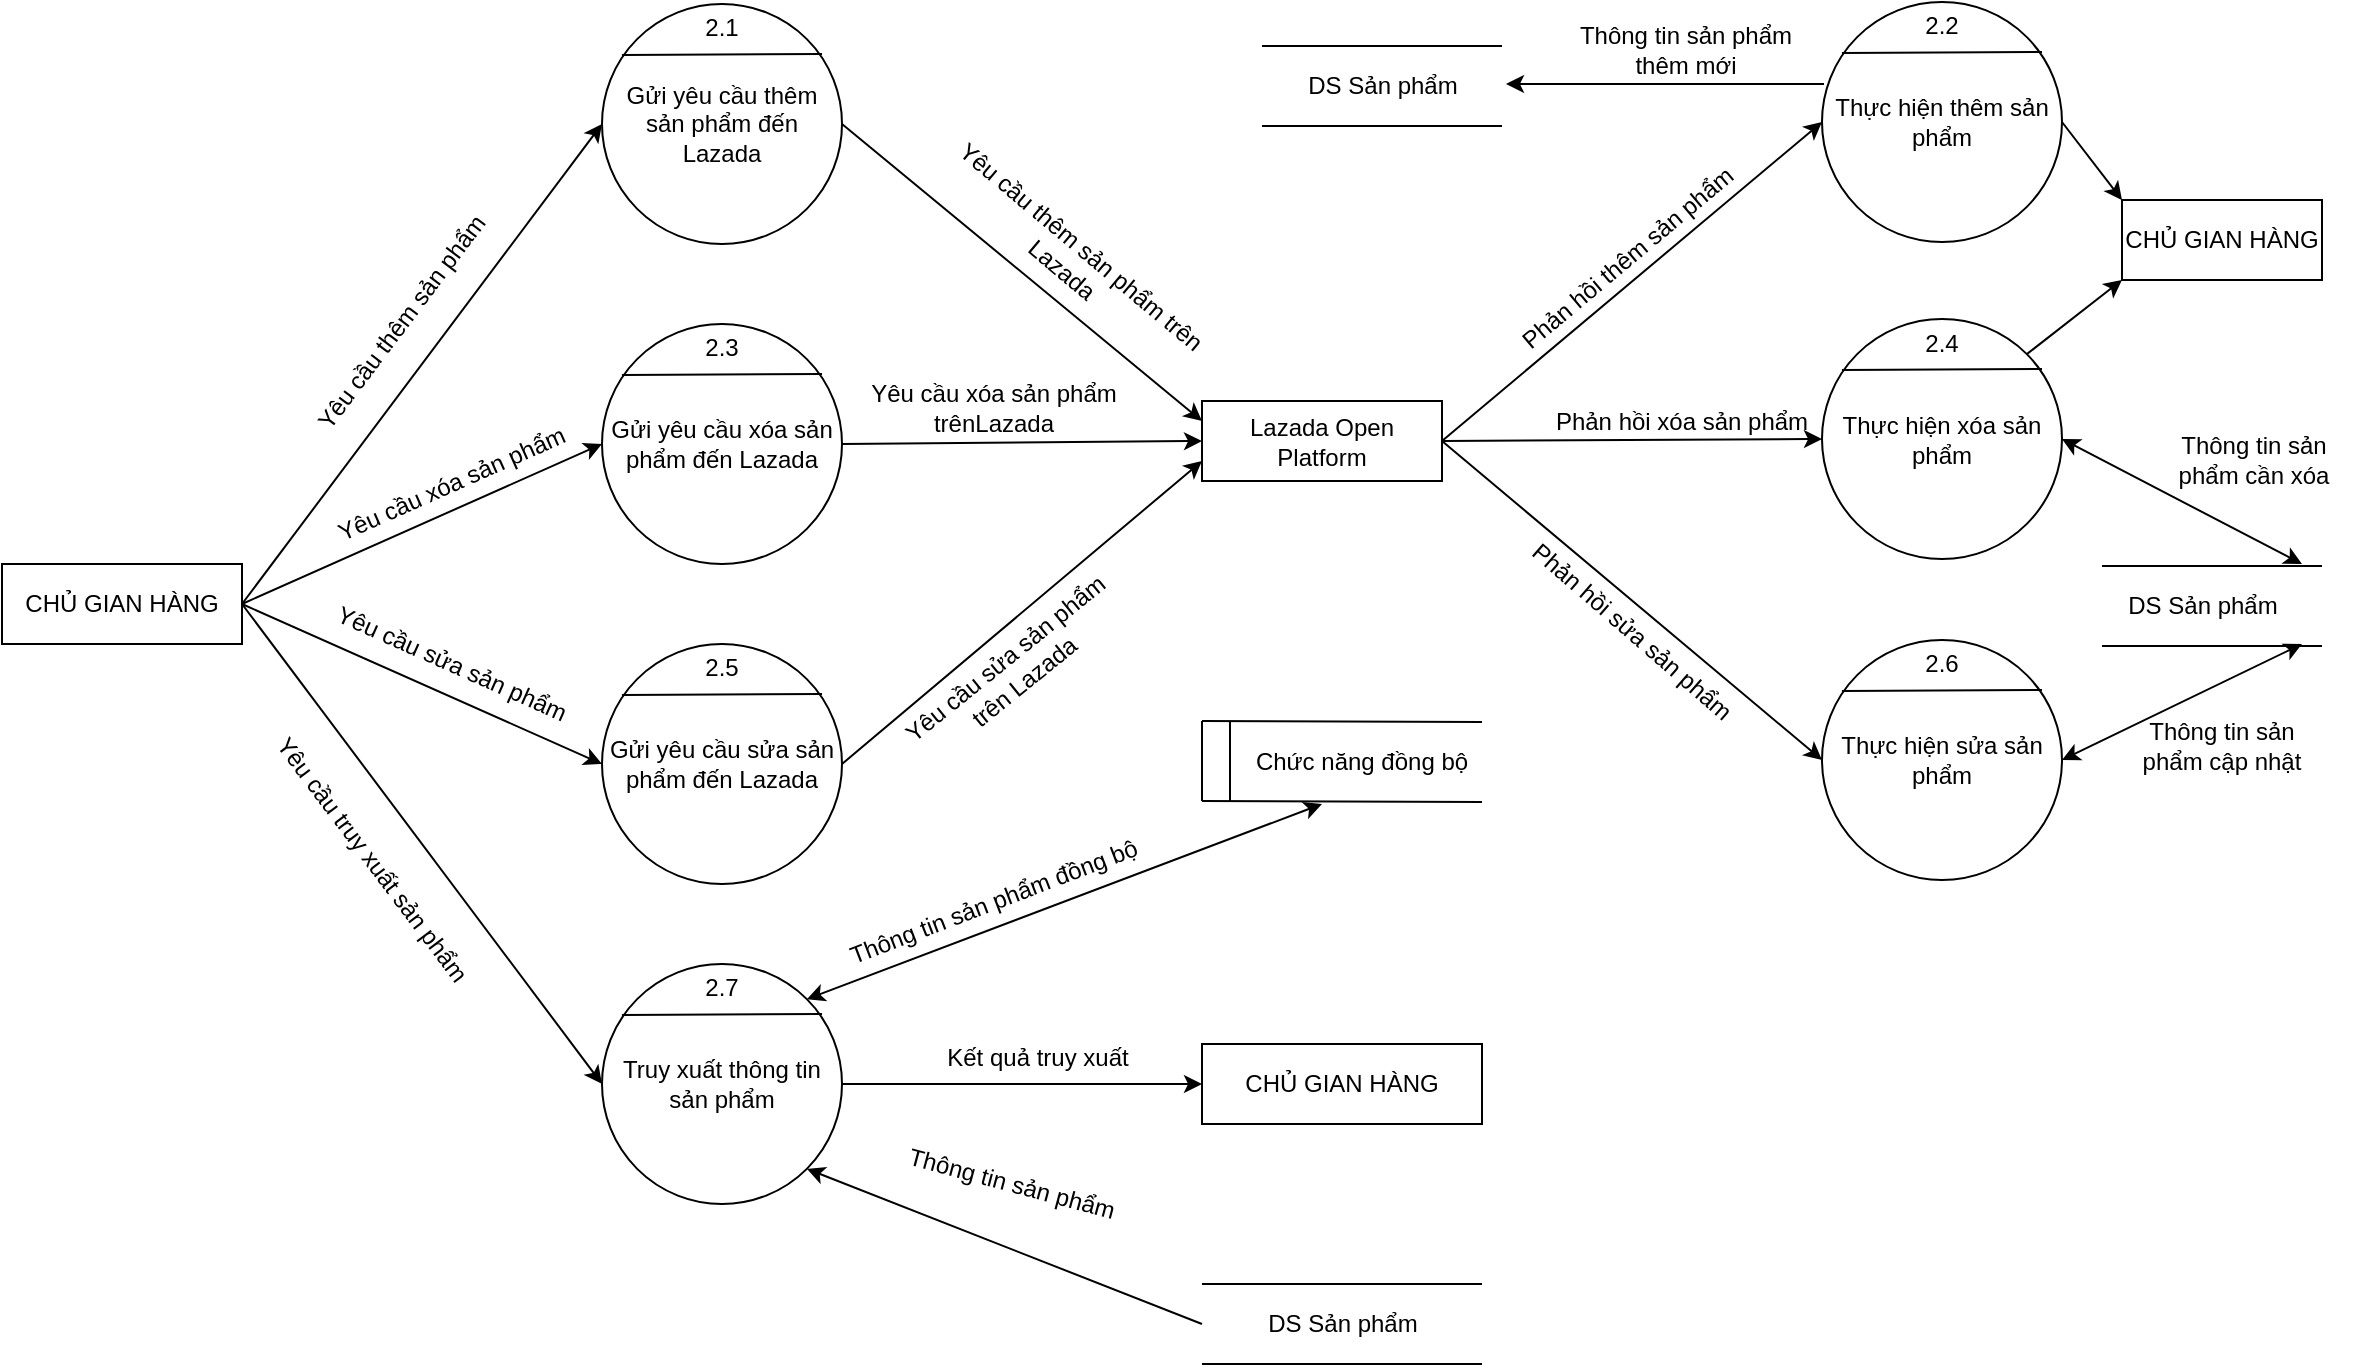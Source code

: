 <mxfile version="13.10.4" type="github">
  <diagram id="q8GmcW_rSTkQZfrbSWMd" name="Page-1">
    <mxGraphModel dx="1021" dy="500" grid="1" gridSize="10" guides="1" tooltips="1" connect="1" arrows="1" fold="1" page="1" pageScale="1" pageWidth="1169" pageHeight="827" math="0" shadow="0">
      <root>
        <mxCell id="0" />
        <mxCell id="1" parent="0" />
        <mxCell id="TPfWJEnPgJtiMkIEYzQY-1" value="&lt;font style=&quot;font-size: 12px;&quot;&gt;CHỦ GIAN HÀNG&lt;/font&gt;" style="rounded=0;whiteSpace=wrap;html=1;fontSize=12;" parent="1" vertex="1">
          <mxGeometry y="360" width="120" height="40" as="geometry" />
        </mxCell>
        <mxCell id="TPfWJEnPgJtiMkIEYzQY-2" value="Gửi yêu cầu thêm sản phẩm đến Lazada" style="ellipse;whiteSpace=wrap;html=1;aspect=fixed;fontSize=12;" parent="1" vertex="1">
          <mxGeometry x="300" y="80" width="120" height="120" as="geometry" />
        </mxCell>
        <mxCell id="TPfWJEnPgJtiMkIEYzQY-3" value="" style="endArrow=none;html=1;exitX=0.083;exitY=0.213;exitDx=0;exitDy=0;exitPerimeter=0;fontSize=12;" parent="1" source="TPfWJEnPgJtiMkIEYzQY-2" edge="1">
          <mxGeometry width="50" height="50" relative="1" as="geometry">
            <mxPoint x="317.574" y="105.574" as="sourcePoint" />
            <mxPoint x="410" y="105" as="targetPoint" />
          </mxGeometry>
        </mxCell>
        <mxCell id="TPfWJEnPgJtiMkIEYzQY-4" value="2.1" style="text;html=1;strokeColor=none;fillColor=none;align=center;verticalAlign=middle;whiteSpace=wrap;rounded=0;fontSize=12;" parent="1" vertex="1">
          <mxGeometry x="340" y="82" width="40" height="20" as="geometry" />
        </mxCell>
        <mxCell id="TPfWJEnPgJtiMkIEYzQY-20" value="" style="endArrow=none;html=1;fontSize=12;" parent="1" edge="1">
          <mxGeometry width="50" height="50" relative="1" as="geometry">
            <mxPoint x="1050" y="361" as="sourcePoint" />
            <mxPoint x="1160" y="361" as="targetPoint" />
          </mxGeometry>
        </mxCell>
        <mxCell id="TPfWJEnPgJtiMkIEYzQY-21" value="" style="endArrow=none;html=1;fontSize=12;" parent="1" edge="1">
          <mxGeometry width="50" height="50" relative="1" as="geometry">
            <mxPoint x="1050" y="401" as="sourcePoint" />
            <mxPoint x="1160" y="401" as="targetPoint" />
          </mxGeometry>
        </mxCell>
        <mxCell id="TPfWJEnPgJtiMkIEYzQY-22" value="DS Sản phẩm" style="text;html=1;align=center;verticalAlign=middle;resizable=0;points=[];autosize=1;fontSize=12;" parent="1" vertex="1">
          <mxGeometry x="1055" y="371" width="90" height="20" as="geometry" />
        </mxCell>
        <mxCell id="sZh9I4Q25vFOTDIrLgTW-1" value="" style="endArrow=classic;html=1;fontSize=12;exitX=1;exitY=0.5;exitDx=0;exitDy=0;entryX=0;entryY=0.5;entryDx=0;entryDy=0;" parent="1" source="TPfWJEnPgJtiMkIEYzQY-1" target="TPfWJEnPgJtiMkIEYzQY-2" edge="1">
          <mxGeometry width="50" height="50" relative="1" as="geometry">
            <mxPoint x="170" y="220" as="sourcePoint" />
            <mxPoint x="220" y="170" as="targetPoint" />
          </mxGeometry>
        </mxCell>
        <mxCell id="sZh9I4Q25vFOTDIrLgTW-2" value="Yêu cầu thêm sản phẩm" style="text;html=1;strokeColor=none;fillColor=none;align=center;verticalAlign=middle;whiteSpace=wrap;rounded=0;fontSize=12;rotation=307;" parent="1" vertex="1">
          <mxGeometry x="105" y="229" width="190" height="20" as="geometry" />
        </mxCell>
        <mxCell id="sZh9I4Q25vFOTDIrLgTW-3" value="Gửi yêu cầu xóa sản phẩm đến Lazada" style="ellipse;whiteSpace=wrap;html=1;aspect=fixed;fontSize=12;" parent="1" vertex="1">
          <mxGeometry x="300" y="240" width="120" height="120" as="geometry" />
        </mxCell>
        <mxCell id="sZh9I4Q25vFOTDIrLgTW-4" value="" style="endArrow=none;html=1;exitX=0.083;exitY=0.213;exitDx=0;exitDy=0;exitPerimeter=0;fontSize=12;" parent="1" source="sZh9I4Q25vFOTDIrLgTW-3" edge="1">
          <mxGeometry width="50" height="50" relative="1" as="geometry">
            <mxPoint x="317.574" y="265.574" as="sourcePoint" />
            <mxPoint x="410" y="265" as="targetPoint" />
          </mxGeometry>
        </mxCell>
        <mxCell id="sZh9I4Q25vFOTDIrLgTW-5" value="2.3" style="text;html=1;strokeColor=none;fillColor=none;align=center;verticalAlign=middle;whiteSpace=wrap;rounded=0;fontSize=12;" parent="1" vertex="1">
          <mxGeometry x="340" y="242" width="40" height="20" as="geometry" />
        </mxCell>
        <mxCell id="sZh9I4Q25vFOTDIrLgTW-6" value="Gửi yêu cầu sửa sản phẩm đến Lazada" style="ellipse;whiteSpace=wrap;html=1;aspect=fixed;fontSize=12;" parent="1" vertex="1">
          <mxGeometry x="300" y="400" width="120" height="120" as="geometry" />
        </mxCell>
        <mxCell id="sZh9I4Q25vFOTDIrLgTW-7" value="" style="endArrow=none;html=1;exitX=0.083;exitY=0.213;exitDx=0;exitDy=0;exitPerimeter=0;fontSize=12;" parent="1" source="sZh9I4Q25vFOTDIrLgTW-6" edge="1">
          <mxGeometry width="50" height="50" relative="1" as="geometry">
            <mxPoint x="317.574" y="425.574" as="sourcePoint" />
            <mxPoint x="410" y="425" as="targetPoint" />
          </mxGeometry>
        </mxCell>
        <mxCell id="sZh9I4Q25vFOTDIrLgTW-8" value="2.5" style="text;html=1;strokeColor=none;fillColor=none;align=center;verticalAlign=middle;whiteSpace=wrap;rounded=0;fontSize=12;" parent="1" vertex="1">
          <mxGeometry x="340" y="402" width="40" height="20" as="geometry" />
        </mxCell>
        <mxCell id="sZh9I4Q25vFOTDIrLgTW-9" value="Truy xuất thông tin sản phẩm" style="ellipse;whiteSpace=wrap;html=1;aspect=fixed;fontSize=12;" parent="1" vertex="1">
          <mxGeometry x="300" y="560" width="120" height="120" as="geometry" />
        </mxCell>
        <mxCell id="sZh9I4Q25vFOTDIrLgTW-10" value="" style="endArrow=none;html=1;exitX=0.083;exitY=0.213;exitDx=0;exitDy=0;exitPerimeter=0;fontSize=12;" parent="1" source="sZh9I4Q25vFOTDIrLgTW-9" edge="1">
          <mxGeometry width="50" height="50" relative="1" as="geometry">
            <mxPoint x="317.574" y="585.574" as="sourcePoint" />
            <mxPoint x="410" y="585" as="targetPoint" />
          </mxGeometry>
        </mxCell>
        <mxCell id="sZh9I4Q25vFOTDIrLgTW-11" value="2.7" style="text;html=1;strokeColor=none;fillColor=none;align=center;verticalAlign=middle;whiteSpace=wrap;rounded=0;fontSize=12;" parent="1" vertex="1">
          <mxGeometry x="340" y="562" width="40" height="20" as="geometry" />
        </mxCell>
        <mxCell id="sZh9I4Q25vFOTDIrLgTW-12" value="" style="endArrow=classic;html=1;fontSize=12;exitX=1;exitY=0.5;exitDx=0;exitDy=0;entryX=0;entryY=0.5;entryDx=0;entryDy=0;" parent="1" source="TPfWJEnPgJtiMkIEYzQY-1" target="sZh9I4Q25vFOTDIrLgTW-3" edge="1">
          <mxGeometry width="50" height="50" relative="1" as="geometry">
            <mxPoint x="120" y="280" as="sourcePoint" />
            <mxPoint x="170" y="230" as="targetPoint" />
          </mxGeometry>
        </mxCell>
        <mxCell id="sZh9I4Q25vFOTDIrLgTW-13" value="Yêu cầu xóa sản phẩm" style="text;html=1;strokeColor=none;fillColor=none;align=center;verticalAlign=middle;whiteSpace=wrap;rounded=0;fontSize=12;rotation=336;" parent="1" vertex="1">
          <mxGeometry x="140" y="310" width="170" height="20" as="geometry" />
        </mxCell>
        <mxCell id="sZh9I4Q25vFOTDIrLgTW-14" value="" style="endArrow=classic;html=1;fontSize=12;exitX=1;exitY=0.5;exitDx=0;exitDy=0;entryX=0;entryY=0.5;entryDx=0;entryDy=0;" parent="1" source="TPfWJEnPgJtiMkIEYzQY-1" target="sZh9I4Q25vFOTDIrLgTW-6" edge="1">
          <mxGeometry width="50" height="50" relative="1" as="geometry">
            <mxPoint x="120" y="380" as="sourcePoint" />
            <mxPoint x="170" y="330" as="targetPoint" />
          </mxGeometry>
        </mxCell>
        <mxCell id="sZh9I4Q25vFOTDIrLgTW-15" value="Yêu cầu sửa sản phẩm" style="text;html=1;strokeColor=none;fillColor=none;align=center;verticalAlign=middle;whiteSpace=wrap;rounded=0;fontSize=12;rotation=24;" parent="1" vertex="1">
          <mxGeometry x="145" y="400" width="160" height="20" as="geometry" />
        </mxCell>
        <mxCell id="sZh9I4Q25vFOTDIrLgTW-16" value="" style="endArrow=classic;html=1;fontSize=12;exitX=1;exitY=0.5;exitDx=0;exitDy=0;entryX=0;entryY=0.5;entryDx=0;entryDy=0;" parent="1" source="TPfWJEnPgJtiMkIEYzQY-1" target="sZh9I4Q25vFOTDIrLgTW-9" edge="1">
          <mxGeometry width="50" height="50" relative="1" as="geometry">
            <mxPoint x="120" y="380" as="sourcePoint" />
            <mxPoint x="170" y="330" as="targetPoint" />
          </mxGeometry>
        </mxCell>
        <mxCell id="sZh9I4Q25vFOTDIrLgTW-17" value="Yêu cầu truy xuất sản phẩm" style="text;html=1;strokeColor=none;fillColor=none;align=center;verticalAlign=middle;whiteSpace=wrap;rounded=0;fontSize=12;rotation=53;" parent="1" vertex="1">
          <mxGeometry x="90" y="498" width="190" height="20" as="geometry" />
        </mxCell>
        <mxCell id="sZh9I4Q25vFOTDIrLgTW-18" value="Lazada Open Platform" style="rounded=0;whiteSpace=wrap;html=1;fontSize=12;" parent="1" vertex="1">
          <mxGeometry x="600" y="278.5" width="120" height="40" as="geometry" />
        </mxCell>
        <mxCell id="sZh9I4Q25vFOTDIrLgTW-19" value="" style="endArrow=classic;html=1;fontSize=12;entryX=0;entryY=0.25;entryDx=0;entryDy=0;exitX=1;exitY=0.5;exitDx=0;exitDy=0;" parent="1" source="TPfWJEnPgJtiMkIEYzQY-2" target="sZh9I4Q25vFOTDIrLgTW-18" edge="1">
          <mxGeometry width="50" height="50" relative="1" as="geometry">
            <mxPoint x="400" y="370" as="sourcePoint" />
            <mxPoint x="450" y="320" as="targetPoint" />
          </mxGeometry>
        </mxCell>
        <mxCell id="sZh9I4Q25vFOTDIrLgTW-20" value="" style="endArrow=classic;html=1;fontSize=12;entryX=0;entryY=0.5;entryDx=0;entryDy=0;exitX=1;exitY=0.5;exitDx=0;exitDy=0;" parent="1" source="sZh9I4Q25vFOTDIrLgTW-3" target="sZh9I4Q25vFOTDIrLgTW-18" edge="1">
          <mxGeometry width="50" height="50" relative="1" as="geometry">
            <mxPoint x="400" y="370" as="sourcePoint" />
            <mxPoint x="450" y="320" as="targetPoint" />
          </mxGeometry>
        </mxCell>
        <mxCell id="sZh9I4Q25vFOTDIrLgTW-21" value="" style="endArrow=classic;html=1;fontSize=12;exitX=1;exitY=0.5;exitDx=0;exitDy=0;entryX=0;entryY=0.75;entryDx=0;entryDy=0;" parent="1" source="sZh9I4Q25vFOTDIrLgTW-6" target="sZh9I4Q25vFOTDIrLgTW-18" edge="1">
          <mxGeometry width="50" height="50" relative="1" as="geometry">
            <mxPoint x="400" y="370" as="sourcePoint" />
            <mxPoint x="450" y="320" as="targetPoint" />
          </mxGeometry>
        </mxCell>
        <mxCell id="sZh9I4Q25vFOTDIrLgTW-23" value="Yêu cầu thêm sản phẩm trên Lazada" style="text;html=1;strokeColor=none;fillColor=none;align=center;verticalAlign=middle;whiteSpace=wrap;rounded=0;fontSize=12;rotation=40;" parent="1" vertex="1">
          <mxGeometry x="445" y="197" width="180" height="20" as="geometry" />
        </mxCell>
        <mxCell id="sZh9I4Q25vFOTDIrLgTW-24" value="Yêu cầu xóa sản phẩm trênLazada" style="text;html=1;strokeColor=none;fillColor=none;align=center;verticalAlign=middle;whiteSpace=wrap;rounded=0;fontSize=12;rotation=0;" parent="1" vertex="1">
          <mxGeometry x="431" y="257" width="130" height="50" as="geometry" />
        </mxCell>
        <mxCell id="sZh9I4Q25vFOTDIrLgTW-25" value="Yêu cầu sửa sản phẩm &lt;br&gt;trên Lazada" style="text;html=1;strokeColor=none;fillColor=none;align=center;verticalAlign=middle;whiteSpace=wrap;rounded=0;fontSize=12;rotation=321;" parent="1" vertex="1">
          <mxGeometry x="440.88" y="401.5" width="130" height="22" as="geometry" />
        </mxCell>
        <mxCell id="sZh9I4Q25vFOTDIrLgTW-27" value="Thực hiện thêm sản phẩm" style="ellipse;whiteSpace=wrap;html=1;aspect=fixed;fontSize=12;" parent="1" vertex="1">
          <mxGeometry x="910" y="79" width="120" height="120" as="geometry" />
        </mxCell>
        <mxCell id="sZh9I4Q25vFOTDIrLgTW-28" value="" style="endArrow=none;html=1;exitX=0.083;exitY=0.213;exitDx=0;exitDy=0;exitPerimeter=0;fontSize=12;" parent="1" source="sZh9I4Q25vFOTDIrLgTW-27" edge="1">
          <mxGeometry width="50" height="50" relative="1" as="geometry">
            <mxPoint x="927.574" y="104.574" as="sourcePoint" />
            <mxPoint x="1020" y="104" as="targetPoint" />
          </mxGeometry>
        </mxCell>
        <mxCell id="sZh9I4Q25vFOTDIrLgTW-29" value="2.2" style="text;html=1;strokeColor=none;fillColor=none;align=center;verticalAlign=middle;whiteSpace=wrap;rounded=0;fontSize=12;" parent="1" vertex="1">
          <mxGeometry x="950" y="81" width="40" height="20" as="geometry" />
        </mxCell>
        <mxCell id="sZh9I4Q25vFOTDIrLgTW-30" value="Thực hiện xóa sản phẩm" style="ellipse;whiteSpace=wrap;html=1;aspect=fixed;fontSize=12;" parent="1" vertex="1">
          <mxGeometry x="910" y="237.5" width="120" height="120" as="geometry" />
        </mxCell>
        <mxCell id="sZh9I4Q25vFOTDIrLgTW-31" value="" style="endArrow=none;html=1;exitX=0.083;exitY=0.213;exitDx=0;exitDy=0;exitPerimeter=0;fontSize=12;" parent="1" source="sZh9I4Q25vFOTDIrLgTW-30" edge="1">
          <mxGeometry width="50" height="50" relative="1" as="geometry">
            <mxPoint x="927.574" y="263.074" as="sourcePoint" />
            <mxPoint x="1020" y="262.5" as="targetPoint" />
          </mxGeometry>
        </mxCell>
        <mxCell id="sZh9I4Q25vFOTDIrLgTW-32" value="2.4" style="text;html=1;strokeColor=none;fillColor=none;align=center;verticalAlign=middle;whiteSpace=wrap;rounded=0;fontSize=12;" parent="1" vertex="1">
          <mxGeometry x="950" y="239.5" width="40" height="20" as="geometry" />
        </mxCell>
        <mxCell id="sZh9I4Q25vFOTDIrLgTW-33" value="Thực hiện sửa sản phẩm" style="ellipse;whiteSpace=wrap;aspect=fixed;fontSize=12;" parent="1" vertex="1">
          <mxGeometry x="910" y="398" width="120" height="120" as="geometry" />
        </mxCell>
        <mxCell id="sZh9I4Q25vFOTDIrLgTW-34" value="" style="endArrow=none;exitX=0.083;exitY=0.213;exitDx=0;exitDy=0;exitPerimeter=0;fontSize=12;" parent="1" source="sZh9I4Q25vFOTDIrLgTW-33" edge="1">
          <mxGeometry width="50" height="50" relative="1" as="geometry">
            <mxPoint x="927.574" y="423.574" as="sourcePoint" />
            <mxPoint x="1020" y="423" as="targetPoint" />
          </mxGeometry>
        </mxCell>
        <mxCell id="sZh9I4Q25vFOTDIrLgTW-35" value="2.6" style="text;strokeColor=none;fillColor=none;align=center;verticalAlign=middle;whiteSpace=wrap;rounded=0;fontSize=12;" parent="1" vertex="1">
          <mxGeometry x="950" y="400" width="40" height="20" as="geometry" />
        </mxCell>
        <mxCell id="sZh9I4Q25vFOTDIrLgTW-36" value="" style="endArrow=classic;html=1;fontSize=12;exitX=1;exitY=0.5;exitDx=0;exitDy=0;entryX=0;entryY=0.5;entryDx=0;entryDy=0;" parent="1" source="sZh9I4Q25vFOTDIrLgTW-18" target="sZh9I4Q25vFOTDIrLgTW-27" edge="1">
          <mxGeometry width="50" height="50" relative="1" as="geometry">
            <mxPoint x="820" y="350" as="sourcePoint" />
            <mxPoint x="870" y="300" as="targetPoint" />
          </mxGeometry>
        </mxCell>
        <mxCell id="sZh9I4Q25vFOTDIrLgTW-37" value="" style="endArrow=classic;html=1;fontSize=12;exitX=1;exitY=0.5;exitDx=0;exitDy=0;entryX=0;entryY=0.5;entryDx=0;entryDy=0;" parent="1" source="sZh9I4Q25vFOTDIrLgTW-18" target="sZh9I4Q25vFOTDIrLgTW-30" edge="1">
          <mxGeometry width="50" height="50" relative="1" as="geometry">
            <mxPoint x="820" y="350" as="sourcePoint" />
            <mxPoint x="870" y="300" as="targetPoint" />
          </mxGeometry>
        </mxCell>
        <mxCell id="sZh9I4Q25vFOTDIrLgTW-38" value="" style="endArrow=classic;html=1;fontSize=12;exitX=1;exitY=0.5;exitDx=0;exitDy=0;entryX=0;entryY=0.5;entryDx=0;entryDy=0;" parent="1" source="sZh9I4Q25vFOTDIrLgTW-18" target="sZh9I4Q25vFOTDIrLgTW-33" edge="1">
          <mxGeometry width="50" height="50" relative="1" as="geometry">
            <mxPoint x="820" y="350" as="sourcePoint" />
            <mxPoint x="870" y="300" as="targetPoint" />
          </mxGeometry>
        </mxCell>
        <mxCell id="sZh9I4Q25vFOTDIrLgTW-39" value="Phản hồi thêm sản phẩm" style="text;html=1;strokeColor=none;fillColor=none;align=center;verticalAlign=middle;whiteSpace=wrap;rounded=0;fontSize=12;rotation=320;" parent="1" vertex="1">
          <mxGeometry x="723" y="197" width="180" height="20" as="geometry" />
        </mxCell>
        <mxCell id="sZh9I4Q25vFOTDIrLgTW-40" value="Phản hồi xóa sản phẩm" style="text;html=1;strokeColor=none;fillColor=none;align=center;verticalAlign=middle;whiteSpace=wrap;rounded=0;fontSize=12;rotation=0;" parent="1" vertex="1">
          <mxGeometry x="750" y="278.5" width="180" height="20" as="geometry" />
        </mxCell>
        <mxCell id="sZh9I4Q25vFOTDIrLgTW-41" value="Phản hồi sửa sản phẩm" style="text;html=1;strokeColor=none;fillColor=none;align=center;verticalAlign=middle;whiteSpace=wrap;rounded=0;fontSize=12;rotation=41;" parent="1" vertex="1">
          <mxGeometry x="725" y="384" width="180" height="20" as="geometry" />
        </mxCell>
        <mxCell id="sZh9I4Q25vFOTDIrLgTW-42" value="" style="endArrow=classic;html=1;fontSize=12;" parent="1" edge="1">
          <mxGeometry width="50" height="50" relative="1" as="geometry">
            <mxPoint x="911" y="120" as="sourcePoint" />
            <mxPoint x="752" y="120" as="targetPoint" />
          </mxGeometry>
        </mxCell>
        <mxCell id="sZh9I4Q25vFOTDIrLgTW-43" value="Thông tin sản phẩm thêm mới" style="text;html=1;strokeColor=none;fillColor=none;align=center;verticalAlign=middle;whiteSpace=wrap;rounded=0;fontSize=12;rotation=0;" parent="1" vertex="1">
          <mxGeometry x="777" y="93" width="130" height="20" as="geometry" />
        </mxCell>
        <mxCell id="sZh9I4Q25vFOTDIrLgTW-45" value="" style="endArrow=classic;startArrow=classic;html=1;fontSize=12;exitX=1;exitY=0.5;exitDx=0;exitDy=0;" parent="1" source="sZh9I4Q25vFOTDIrLgTW-33" edge="1">
          <mxGeometry width="50" height="50" relative="1" as="geometry">
            <mxPoint x="1090" y="369" as="sourcePoint" />
            <mxPoint x="1150" y="400" as="targetPoint" />
          </mxGeometry>
        </mxCell>
        <mxCell id="sZh9I4Q25vFOTDIrLgTW-46" value="Thông tin sản &lt;br&gt;phẩm cập nhật" style="text;html=1;strokeColor=none;fillColor=none;align=center;verticalAlign=middle;whiteSpace=wrap;rounded=0;fontSize=12;rotation=0;" parent="1" vertex="1">
          <mxGeometry x="1060" y="441" width="100" height="20" as="geometry" />
        </mxCell>
        <mxCell id="sZh9I4Q25vFOTDIrLgTW-48" value="" style="endArrow=classic;startArrow=classic;html=1;fontSize=12;exitX=1;exitY=0.5;exitDx=0;exitDy=0;" parent="1" source="sZh9I4Q25vFOTDIrLgTW-30" edge="1">
          <mxGeometry width="50" height="50" relative="1" as="geometry">
            <mxPoint x="1090" y="369" as="sourcePoint" />
            <mxPoint x="1150" y="360" as="targetPoint" />
          </mxGeometry>
        </mxCell>
        <mxCell id="sZh9I4Q25vFOTDIrLgTW-49" value="Thông tin sản &lt;br&gt;phẩm cần xóa" style="text;html=1;strokeColor=none;fillColor=none;align=center;verticalAlign=middle;whiteSpace=wrap;rounded=0;fontSize=12;rotation=0;" parent="1" vertex="1">
          <mxGeometry x="1071" y="297.5" width="110" height="20" as="geometry" />
        </mxCell>
        <mxCell id="sZh9I4Q25vFOTDIrLgTW-50" value="&lt;font style=&quot;font-size: 12px;&quot;&gt;CHỦ GIAN HÀNG&lt;/font&gt;" style="rounded=0;whiteSpace=wrap;html=1;fontSize=12;" parent="1" vertex="1">
          <mxGeometry x="1060" y="178" width="100" height="40" as="geometry" />
        </mxCell>
        <mxCell id="sZh9I4Q25vFOTDIrLgTW-51" value="" style="endArrow=classic;html=1;fontSize=12;exitX=1;exitY=0.5;exitDx=0;exitDy=0;entryX=0;entryY=0;entryDx=0;entryDy=0;" parent="1" source="sZh9I4Q25vFOTDIrLgTW-27" target="sZh9I4Q25vFOTDIrLgTW-50" edge="1">
          <mxGeometry width="50" height="50" relative="1" as="geometry">
            <mxPoint x="1050" y="269" as="sourcePoint" />
            <mxPoint x="1100" y="219" as="targetPoint" />
          </mxGeometry>
        </mxCell>
        <mxCell id="sZh9I4Q25vFOTDIrLgTW-52" value="" style="endArrow=none;html=1;fontSize=12;" parent="1" edge="1">
          <mxGeometry width="50" height="50" relative="1" as="geometry">
            <mxPoint x="630" y="101" as="sourcePoint" />
            <mxPoint x="750" y="101" as="targetPoint" />
          </mxGeometry>
        </mxCell>
        <mxCell id="sZh9I4Q25vFOTDIrLgTW-53" value="" style="endArrow=none;html=1;fontSize=12;" parent="1" edge="1">
          <mxGeometry width="50" height="50" relative="1" as="geometry">
            <mxPoint x="630" y="141.0" as="sourcePoint" />
            <mxPoint x="750" y="141.0" as="targetPoint" />
          </mxGeometry>
        </mxCell>
        <mxCell id="sZh9I4Q25vFOTDIrLgTW-54" value="DS Sản phẩm" style="text;html=1;align=center;verticalAlign=middle;resizable=0;points=[];autosize=1;fontSize=12;" parent="1" vertex="1">
          <mxGeometry x="645" y="111" width="90" height="20" as="geometry" />
        </mxCell>
        <mxCell id="sZh9I4Q25vFOTDIrLgTW-55" value="" style="endArrow=classic;html=1;fontSize=12;exitX=1;exitY=0;exitDx=0;exitDy=0;entryX=0;entryY=1;entryDx=0;entryDy=0;" parent="1" source="sZh9I4Q25vFOTDIrLgTW-30" target="sZh9I4Q25vFOTDIrLgTW-50" edge="1">
          <mxGeometry width="50" height="50" relative="1" as="geometry">
            <mxPoint x="1110" y="269" as="sourcePoint" />
            <mxPoint x="1260" y="255" as="targetPoint" />
          </mxGeometry>
        </mxCell>
        <mxCell id="sZh9I4Q25vFOTDIrLgTW-57" value="" style="endArrow=none;html=1;fontSize=12;" parent="1" edge="1">
          <mxGeometry width="50" height="50" relative="1" as="geometry">
            <mxPoint x="600" y="438.5" as="sourcePoint" />
            <mxPoint x="740" y="439" as="targetPoint" />
          </mxGeometry>
        </mxCell>
        <mxCell id="sZh9I4Q25vFOTDIrLgTW-58" value="" style="endArrow=none;html=1;fontSize=12;" parent="1" edge="1">
          <mxGeometry width="50" height="50" relative="1" as="geometry">
            <mxPoint x="600" y="478.5" as="sourcePoint" />
            <mxPoint x="740" y="479" as="targetPoint" />
          </mxGeometry>
        </mxCell>
        <mxCell id="sZh9I4Q25vFOTDIrLgTW-59" value="" style="endArrow=none;html=1;fontSize=12;" parent="1" edge="1">
          <mxGeometry width="50" height="50" relative="1" as="geometry">
            <mxPoint x="600" y="478.5" as="sourcePoint" />
            <mxPoint x="600" y="438.5" as="targetPoint" />
          </mxGeometry>
        </mxCell>
        <mxCell id="sZh9I4Q25vFOTDIrLgTW-60" value="" style="endArrow=none;html=1;fontSize=12;" parent="1" edge="1">
          <mxGeometry width="50" height="50" relative="1" as="geometry">
            <mxPoint x="614" y="478.5" as="sourcePoint" />
            <mxPoint x="614" y="438.5" as="targetPoint" />
          </mxGeometry>
        </mxCell>
        <mxCell id="sZh9I4Q25vFOTDIrLgTW-61" value="Chức năng đồng bộ" style="text;html=1;strokeColor=none;fillColor=none;align=center;verticalAlign=middle;whiteSpace=wrap;rounded=0;fontSize=12;" parent="1" vertex="1">
          <mxGeometry x="610" y="448.5" width="140" height="20" as="geometry" />
        </mxCell>
        <mxCell id="sZh9I4Q25vFOTDIrLgTW-62" value="" style="endArrow=classic;startArrow=classic;html=1;fontSize=12;exitX=1;exitY=0;exitDx=0;exitDy=0;" parent="1" source="sZh9I4Q25vFOTDIrLgTW-9" edge="1">
          <mxGeometry width="50" height="50" relative="1" as="geometry">
            <mxPoint x="640" y="640" as="sourcePoint" />
            <mxPoint x="660" y="480" as="targetPoint" />
          </mxGeometry>
        </mxCell>
        <mxCell id="sZh9I4Q25vFOTDIrLgTW-63" value="Thông tin sản phẩm đồng bộ" style="text;html=1;strokeColor=none;fillColor=none;align=center;verticalAlign=middle;whiteSpace=wrap;rounded=0;fontSize=12;rotation=339;" parent="1" vertex="1">
          <mxGeometry x="392" y="519" width="208" height="20" as="geometry" />
        </mxCell>
        <mxCell id="sZh9I4Q25vFOTDIrLgTW-64" value="&lt;font style=&quot;font-size: 12px;&quot;&gt;CHỦ GIAN HÀNG&lt;/font&gt;" style="rounded=0;whiteSpace=wrap;html=1;fontSize=12;" parent="1" vertex="1">
          <mxGeometry x="600" y="600" width="140" height="40" as="geometry" />
        </mxCell>
        <mxCell id="sZh9I4Q25vFOTDIrLgTW-65" value="" style="endArrow=classic;html=1;fontSize=12;exitX=1;exitY=0.5;exitDx=0;exitDy=0;" parent="1" source="sZh9I4Q25vFOTDIrLgTW-9" target="sZh9I4Q25vFOTDIrLgTW-64" edge="1">
          <mxGeometry width="50" height="50" relative="1" as="geometry">
            <mxPoint x="680" y="600" as="sourcePoint" />
            <mxPoint x="730" y="550" as="targetPoint" />
          </mxGeometry>
        </mxCell>
        <mxCell id="sZh9I4Q25vFOTDIrLgTW-66" value="Kết quả truy xuất" style="text;html=1;strokeColor=none;fillColor=none;align=center;verticalAlign=middle;whiteSpace=wrap;rounded=0;fontSize=12;" parent="1" vertex="1">
          <mxGeometry x="457.88" y="597" width="120" height="20" as="geometry" />
        </mxCell>
        <mxCell id="sZh9I4Q25vFOTDIrLgTW-67" value="" style="endArrow=none;html=1;fontSize=12;" parent="1" edge="1">
          <mxGeometry width="50" height="50" relative="1" as="geometry">
            <mxPoint x="600" y="720" as="sourcePoint" />
            <mxPoint x="740" y="720" as="targetPoint" />
          </mxGeometry>
        </mxCell>
        <mxCell id="sZh9I4Q25vFOTDIrLgTW-68" value="" style="endArrow=none;html=1;fontSize=12;" parent="1" edge="1">
          <mxGeometry width="50" height="50" relative="1" as="geometry">
            <mxPoint x="600" y="760.0" as="sourcePoint" />
            <mxPoint x="740" y="760" as="targetPoint" />
          </mxGeometry>
        </mxCell>
        <mxCell id="sZh9I4Q25vFOTDIrLgTW-69" value="DS Sản phẩm" style="text;html=1;align=center;verticalAlign=middle;resizable=0;points=[];autosize=1;fontSize=12;" parent="1" vertex="1">
          <mxGeometry x="625" y="730" width="90" height="20" as="geometry" />
        </mxCell>
        <mxCell id="sZh9I4Q25vFOTDIrLgTW-70" value="" style="endArrow=classic;html=1;fontSize=12;entryX=1;entryY=1;entryDx=0;entryDy=0;" parent="1" target="sZh9I4Q25vFOTDIrLgTW-9" edge="1">
          <mxGeometry width="50" height="50" relative="1" as="geometry">
            <mxPoint x="600" y="740" as="sourcePoint" />
            <mxPoint x="670" y="620" as="targetPoint" />
          </mxGeometry>
        </mxCell>
        <mxCell id="sZh9I4Q25vFOTDIrLgTW-71" value="Thông tin sản phẩm" style="text;html=1;strokeColor=none;fillColor=none;align=center;verticalAlign=middle;whiteSpace=wrap;rounded=0;fontSize=12;rotation=15;" parent="1" vertex="1">
          <mxGeometry x="429.88" y="660" width="150" height="20" as="geometry" />
        </mxCell>
      </root>
    </mxGraphModel>
  </diagram>
</mxfile>
